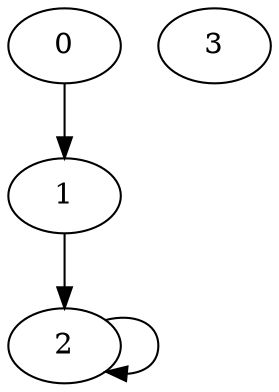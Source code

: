 digraph G {
	0;
	1;
	2;
	3;

	0 -> 1 [village=Berlin; name=Chestnut_Avenue; heightLimit=3; weight=10; primaryType=mainStreet; secondaryType=none;];
	1 -> 2 [village=Berlin; name=Post_Office_Street; heightLimit=3; weight=10; primaryType=mainStreet; secondaryType=none;];
	2 -> 2 [village=Berlin; name=Garden_Way; heightLimit=3; weight=10; primaryType=sideStreet; secondaryType=none;];

}
